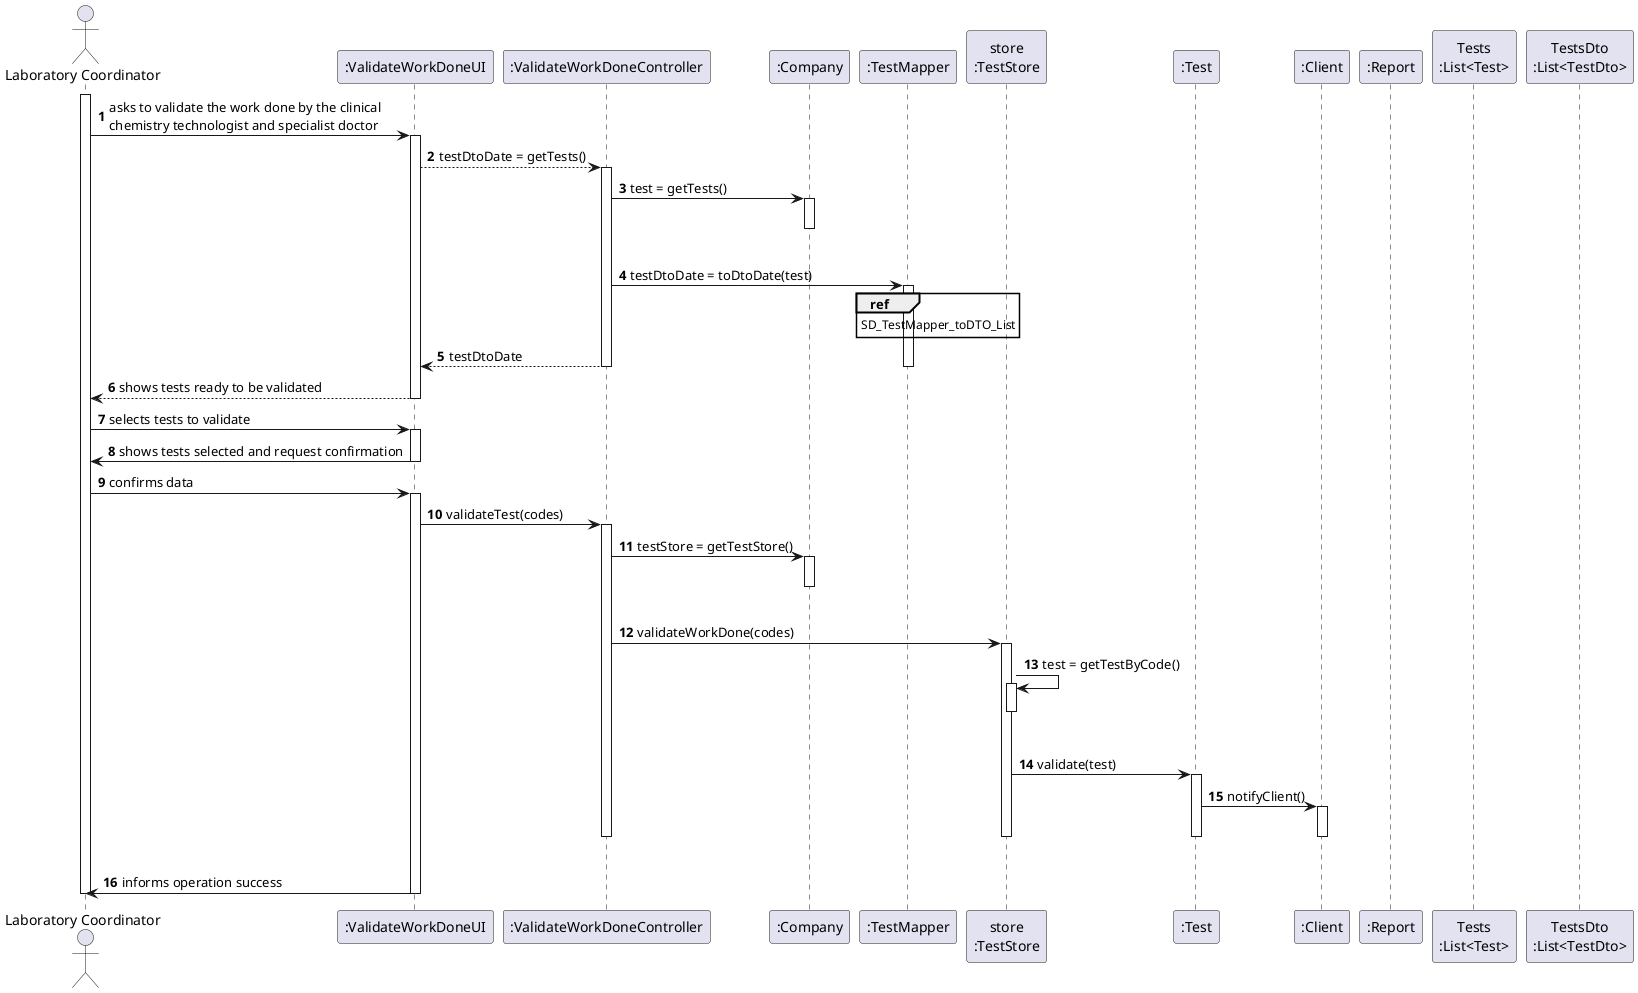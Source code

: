 @startuml
autonumber
'hide footbox
actor "Laboratory Coordinator" as ADM

participant ":ValidateWorkDoneUI" as UI
participant ":ValidateWorkDoneController" as CTRL
participant ":Company" as ML
participant ":TestMapper" as MAPPER
participant "store\n:TestStore" as STORE
participant ":Test" as TEST
participant ":Client" as CLIENT
participant ":Report" as REPORT
participant "Tests\n:List<Test>" as TESTLIST
participant "TestsDto\n:List<TestDto>" as TESTLISTDTO

activate ADM
ADM -> UI : asks to validate the work done by the clinical\nchemistry technologist and specialist doctor
activate UI

UI --> CTRL : testDtoDate = getTests()
activate CTRL

CTRL -> ML : test = getTests()
activate ML
|||
deactivate ML

CTRL -> MAPPER : testDtoDate = toDtoDate(test)
activate MAPPER

ref over MAPPER : SD_TestMapper_toDTO_List


CTRL --> UI : testDtoDate
deactivate MAPPER
deactivate CTRL



UI --> ADM : shows tests ready to be validated
deactivate UI

ADM -> UI : selects tests to validate
activate UI

UI -> ADM : shows tests selected and request confirmation
deactivate UI

ADM -> UI : confirms data
activate UI

UI -> CTRL : validateTest(codes)
activate CTRL

CTRL -> ML : testStore = getTestStore()
activate ML
|||
deactivate ML

CTRL -> STORE : validateWorkDone(codes)
activate STORE

STORE -> STORE : test = getTestByCode()
activate STORE
|||
deactivate STORE
STORE -> TEST : validate(test)
activate TEST

TEST -> CLIENT : notifyClient()
activate CLIENT
|||
deactivate CLIENT

deactivate TEST

deactivate STORE
deactivate CTRL

UI -> ADM : informs operation success

deactivate UI

deactivate ADM
@enduml